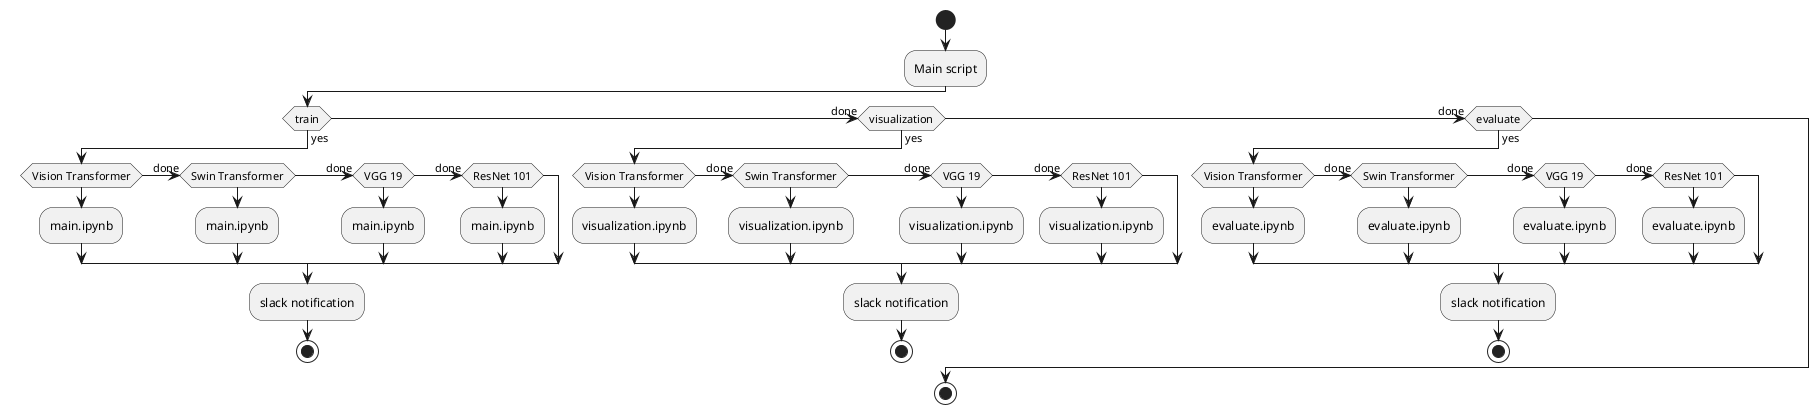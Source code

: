 @startuml models practices
' 学習の自動化
start
:Main script;

if (train) then (yes)
  if (Vision Transformer)
    :main.ipynb;
  (done) elseif (Swin Transformer)
    :main.ipynb;
  (done) elseif (VGG 19)
    :main.ipynb;
  (done) elseif (ResNet 101)
    :main.ipynb;
  endif

  :slack notification;
  stop

(done) elseif (visualization) then (yes)
  if (Vision Transformer)
    :visualization.ipynb;
  (done) elseif (Swin Transformer)
    :visualization.ipynb;
  (done) elseif (VGG 19)
    :visualization.ipynb;
  (done) elseif (ResNet 101)
    :visualization.ipynb;
  endif

  :slack notification;
  stop

(done) elseif (evaluate) then (yes)
  if (Vision Transformer)
    :evaluate.ipynb;
  (done) elseif (Swin Transformer)
    :evaluate.ipynb;
  (done) elseif (VGG 19)
    :evaluate.ipynb;
  (done) elseif (ResNet 101)
    :evaluate.ipynb;
  endif

  :slack notification;
  stop

endif

stop
@enduml

